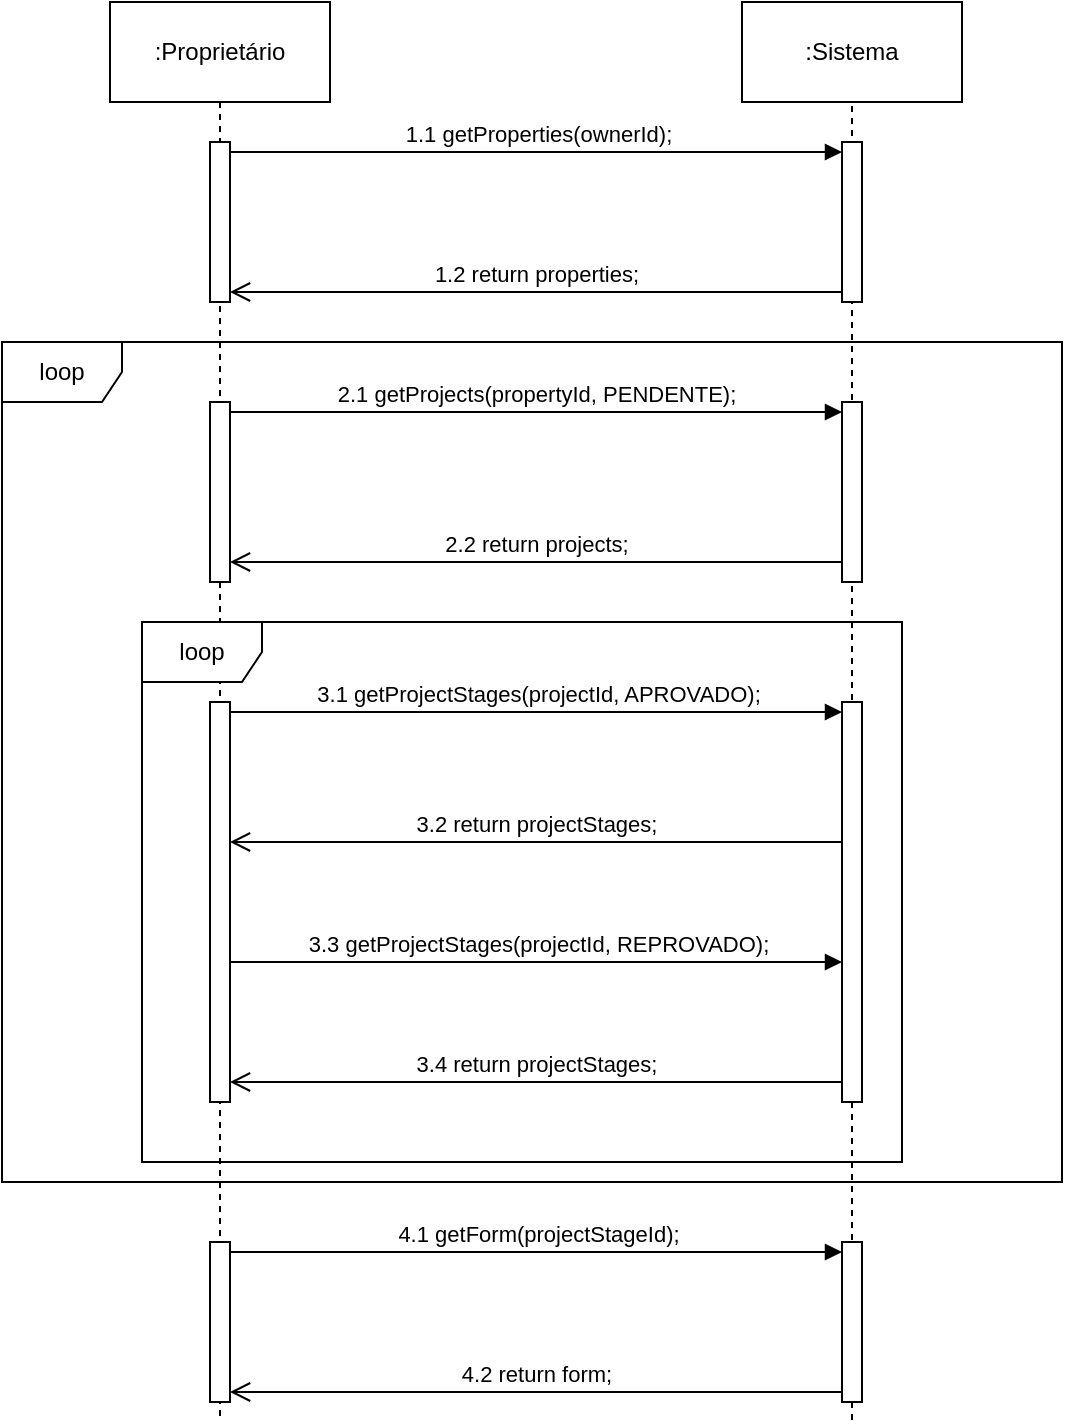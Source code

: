 <mxfile version="21.6.8" type="device">
  <diagram name="Página-1" id="P35rL5MEpzTcqfIsnOEu">
    <mxGraphModel dx="1182" dy="683" grid="1" gridSize="10" guides="1" tooltips="1" connect="1" arrows="1" fold="1" page="1" pageScale="1" pageWidth="827" pageHeight="1169" math="0" shadow="0">
      <root>
        <mxCell id="0" />
        <mxCell id="1" parent="0" />
        <mxCell id="t17O7ftX9juy4m_Ol9sP-1" style="edgeStyle=orthogonalEdgeStyle;rounded=0;orthogonalLoop=1;jettySize=auto;html=1;endArrow=none;endFill=0;dashed=1;exitX=0.5;exitY=1;exitDx=0;exitDy=0;" parent="1" source="t17O7ftX9juy4m_Ol9sP-2" edge="1">
          <mxGeometry relative="1" as="geometry">
            <mxPoint x="299" y="790" as="targetPoint" />
            <mxPoint x="299.499" y="50" as="sourcePoint" />
          </mxGeometry>
        </mxCell>
        <mxCell id="t17O7ftX9juy4m_Ol9sP-2" value=":Proprietário" style="html=1;whiteSpace=wrap;" parent="1" vertex="1">
          <mxGeometry x="244" y="80" width="110" height="50" as="geometry" />
        </mxCell>
        <mxCell id="t17O7ftX9juy4m_Ol9sP-3" style="edgeStyle=orthogonalEdgeStyle;rounded=0;orthogonalLoop=1;jettySize=auto;html=1;dashed=1;endArrow=none;endFill=0;" parent="1" edge="1">
          <mxGeometry relative="1" as="geometry">
            <mxPoint x="615" y="790" as="targetPoint" />
            <mxPoint x="615.0" y="120" as="sourcePoint" />
          </mxGeometry>
        </mxCell>
        <mxCell id="t17O7ftX9juy4m_Ol9sP-4" value=":Sistema" style="html=1;whiteSpace=wrap;" parent="1" vertex="1">
          <mxGeometry x="560" y="80" width="110" height="50" as="geometry" />
        </mxCell>
        <mxCell id="t17O7ftX9juy4m_Ol9sP-5" value="" style="html=1;points=[[0,0,0,0,5],[0,1,0,0,-5],[1,0,0,0,5],[1,1,0,0,-5]];perimeter=orthogonalPerimeter;outlineConnect=0;targetShapes=umlLifeline;portConstraint=eastwest;newEdgeStyle={&quot;curved&quot;:0,&quot;rounded&quot;:0};" parent="1" vertex="1">
          <mxGeometry x="610" y="280" width="10" height="90" as="geometry" />
        </mxCell>
        <mxCell id="t17O7ftX9juy4m_Ol9sP-6" value="2.1 getProjects(propertyId, PENDENTE);" style="html=1;verticalAlign=bottom;endArrow=block;curved=0;rounded=0;entryX=0;entryY=0;entryDx=0;entryDy=5;exitX=1;exitY=0;exitDx=0;exitDy=5;exitPerimeter=0;" parent="1" source="t17O7ftX9juy4m_Ol9sP-8" target="t17O7ftX9juy4m_Ol9sP-5" edge="1">
          <mxGeometry relative="1" as="geometry">
            <mxPoint x="299" y="285" as="sourcePoint" />
            <mxPoint as="offset" />
          </mxGeometry>
        </mxCell>
        <mxCell id="t17O7ftX9juy4m_Ol9sP-7" value="2.2 return projects;" style="html=1;verticalAlign=bottom;endArrow=open;endSize=8;curved=0;rounded=0;exitX=0;exitY=1;exitDx=0;exitDy=-5;" parent="1" edge="1">
          <mxGeometry relative="1" as="geometry">
            <mxPoint x="304" y="360.0" as="targetPoint" />
            <mxPoint x="610" y="360.0" as="sourcePoint" />
          </mxGeometry>
        </mxCell>
        <mxCell id="t17O7ftX9juy4m_Ol9sP-8" value="" style="html=1;points=[[0,0,0,0,5],[0,1,0,0,-5],[1,0,0,0,5],[1,1,0,0,-5]];perimeter=orthogonalPerimeter;outlineConnect=0;targetShapes=umlLifeline;portConstraint=eastwest;newEdgeStyle={&quot;curved&quot;:0,&quot;rounded&quot;:0};" parent="1" vertex="1">
          <mxGeometry x="294" y="280" width="10" height="90" as="geometry" />
        </mxCell>
        <mxCell id="t17O7ftX9juy4m_Ol9sP-10" value="3.3 getProjectStages(projectId, REPROVADO);" style="html=1;verticalAlign=bottom;endArrow=block;curved=0;rounded=0;entryX=0;entryY=0;entryDx=0;entryDy=5;exitX=1;exitY=0;exitDx=0;exitDy=5;exitPerimeter=0;" parent="1" edge="1">
          <mxGeometry x="0.003" relative="1" as="geometry">
            <mxPoint x="304" y="560" as="sourcePoint" />
            <mxPoint as="offset" />
            <mxPoint x="610.0" y="560" as="targetPoint" />
          </mxGeometry>
        </mxCell>
        <mxCell id="t17O7ftX9juy4m_Ol9sP-11" value="3.4 return projectStages;" style="html=1;verticalAlign=bottom;endArrow=open;endSize=8;curved=0;rounded=0;exitX=0;exitY=1;exitDx=0;exitDy=-5;entryX=1;entryY=1;entryDx=0;entryDy=-5;entryPerimeter=0;" parent="1" edge="1">
          <mxGeometry x="0.001" relative="1" as="geometry">
            <mxPoint x="304" y="620" as="targetPoint" />
            <mxPoint as="offset" />
            <mxPoint x="610.0" y="620" as="sourcePoint" />
          </mxGeometry>
        </mxCell>
        <mxCell id="t17O7ftX9juy4m_Ol9sP-13" value="" style="html=1;points=[[0,0,0,0,5],[0,1,0,0,-5],[1,0,0,0,5],[1,1,0,0,-5]];perimeter=orthogonalPerimeter;outlineConnect=0;targetShapes=umlLifeline;portConstraint=eastwest;newEdgeStyle={&quot;curved&quot;:0,&quot;rounded&quot;:0};" parent="1" vertex="1">
          <mxGeometry x="610" y="700" width="10" height="80" as="geometry" />
        </mxCell>
        <mxCell id="t17O7ftX9juy4m_Ol9sP-14" value="4.1 getForm(projectStageId);" style="html=1;verticalAlign=bottom;endArrow=block;curved=0;rounded=0;entryX=0;entryY=0;entryDx=0;entryDy=5;exitX=1;exitY=0;exitDx=0;exitDy=5;exitPerimeter=0;" parent="1" source="t17O7ftX9juy4m_Ol9sP-16" target="t17O7ftX9juy4m_Ol9sP-13" edge="1">
          <mxGeometry x="0.003" relative="1" as="geometry">
            <mxPoint x="299" y="705" as="sourcePoint" />
            <mxPoint as="offset" />
          </mxGeometry>
        </mxCell>
        <mxCell id="t17O7ftX9juy4m_Ol9sP-15" value="4.2 return form;" style="html=1;verticalAlign=bottom;endArrow=open;endSize=8;curved=0;rounded=0;exitX=0;exitY=1;exitDx=0;exitDy=-5;entryX=1;entryY=1;entryDx=0;entryDy=-5;entryPerimeter=0;" parent="1" source="t17O7ftX9juy4m_Ol9sP-13" target="t17O7ftX9juy4m_Ol9sP-16" edge="1">
          <mxGeometry relative="1" as="geometry">
            <mxPoint x="299" y="776" as="targetPoint" />
          </mxGeometry>
        </mxCell>
        <mxCell id="t17O7ftX9juy4m_Ol9sP-16" value="" style="html=1;points=[[0,0,0,0,5],[0,1,0,0,-5],[1,0,0,0,5],[1,1,0,0,-5]];perimeter=orthogonalPerimeter;outlineConnect=0;targetShapes=umlLifeline;portConstraint=eastwest;newEdgeStyle={&quot;curved&quot;:0,&quot;rounded&quot;:0};" parent="1" vertex="1">
          <mxGeometry x="294" y="700" width="10" height="80" as="geometry" />
        </mxCell>
        <mxCell id="x8AkEKcvODxlxOseXXvR-5" value="" style="html=1;points=[[0,0,0,0,5],[0,1,0,0,-5],[1,0,0,0,5],[1,1,0,0,-5]];perimeter=orthogonalPerimeter;outlineConnect=0;targetShapes=umlLifeline;portConstraint=eastwest;newEdgeStyle={&quot;curved&quot;:0,&quot;rounded&quot;:0};" parent="1" vertex="1">
          <mxGeometry x="610" y="150" width="10" height="80" as="geometry" />
        </mxCell>
        <mxCell id="x8AkEKcvODxlxOseXXvR-6" value="1.1 getProperties(ownerId);" style="html=1;verticalAlign=bottom;endArrow=block;curved=0;rounded=0;entryX=0;entryY=0;entryDx=0;entryDy=5;exitX=1;exitY=0;exitDx=0;exitDy=5;exitPerimeter=0;" parent="1" source="x8AkEKcvODxlxOseXXvR-8" target="x8AkEKcvODxlxOseXXvR-5" edge="1">
          <mxGeometry x="0.003" relative="1" as="geometry">
            <mxPoint x="299" y="155" as="sourcePoint" />
            <mxPoint as="offset" />
          </mxGeometry>
        </mxCell>
        <mxCell id="x8AkEKcvODxlxOseXXvR-7" value="1.2 return properties;" style="html=1;verticalAlign=bottom;endArrow=open;endSize=8;curved=0;rounded=0;exitX=0;exitY=1;exitDx=0;exitDy=-5;entryX=1;entryY=1;entryDx=0;entryDy=-5;entryPerimeter=0;" parent="1" source="x8AkEKcvODxlxOseXXvR-5" target="x8AkEKcvODxlxOseXXvR-8" edge="1">
          <mxGeometry x="0.001" relative="1" as="geometry">
            <mxPoint x="299" y="226" as="targetPoint" />
            <mxPoint as="offset" />
          </mxGeometry>
        </mxCell>
        <mxCell id="x8AkEKcvODxlxOseXXvR-8" value="" style="html=1;points=[[0,0,0,0,5],[0,1,0,0,-5],[1,0,0,0,5],[1,1,0,0,-5]];perimeter=orthogonalPerimeter;outlineConnect=0;targetShapes=umlLifeline;portConstraint=eastwest;newEdgeStyle={&quot;curved&quot;:0,&quot;rounded&quot;:0};" parent="1" vertex="1">
          <mxGeometry x="294" y="150" width="10" height="80" as="geometry" />
        </mxCell>
        <mxCell id="x8AkEKcvODxlxOseXXvR-9" value="loop" style="shape=umlFrame;whiteSpace=wrap;html=1;pointerEvents=0;" parent="1" vertex="1">
          <mxGeometry x="190" y="250" width="530" height="420" as="geometry" />
        </mxCell>
        <mxCell id="6HRydFosfZgv9JzmC43l-1" value="" style="html=1;points=[[0,0,0,0,5],[0,1,0,0,-5],[1,0,0,0,5],[1,1,0,0,-5]];perimeter=orthogonalPerimeter;outlineConnect=0;targetShapes=umlLifeline;portConstraint=eastwest;newEdgeStyle={&quot;curved&quot;:0,&quot;rounded&quot;:0};" vertex="1" parent="1">
          <mxGeometry x="610" y="430" width="10" height="200" as="geometry" />
        </mxCell>
        <mxCell id="6HRydFosfZgv9JzmC43l-2" value="3.1 getProjectStages(projectId, APROVADO);" style="html=1;verticalAlign=bottom;endArrow=block;curved=0;rounded=0;entryX=0;entryY=0;entryDx=0;entryDy=5;exitX=1;exitY=0;exitDx=0;exitDy=5;exitPerimeter=0;" edge="1" parent="1" source="6HRydFosfZgv9JzmC43l-4" target="6HRydFosfZgv9JzmC43l-1">
          <mxGeometry x="0.003" relative="1" as="geometry">
            <mxPoint x="299" y="435" as="sourcePoint" />
            <mxPoint as="offset" />
          </mxGeometry>
        </mxCell>
        <mxCell id="6HRydFosfZgv9JzmC43l-3" value="3.2 return projectStages;" style="html=1;verticalAlign=bottom;endArrow=open;endSize=8;curved=0;rounded=0;" edge="1" parent="1" source="6HRydFosfZgv9JzmC43l-1">
          <mxGeometry x="0.001" relative="1" as="geometry">
            <mxPoint x="304" y="500" as="targetPoint" />
            <mxPoint as="offset" />
            <mxPoint x="600" y="500" as="sourcePoint" />
          </mxGeometry>
        </mxCell>
        <mxCell id="6HRydFosfZgv9JzmC43l-4" value="" style="html=1;points=[[0,0,0,0,5],[0,1,0,0,-5],[1,0,0,0,5],[1,1,0,0,-5]];perimeter=orthogonalPerimeter;outlineConnect=0;targetShapes=umlLifeline;portConstraint=eastwest;newEdgeStyle={&quot;curved&quot;:0,&quot;rounded&quot;:0};" vertex="1" parent="1">
          <mxGeometry x="294" y="430" width="10" height="200" as="geometry" />
        </mxCell>
        <mxCell id="6HRydFosfZgv9JzmC43l-5" value="loop" style="shape=umlFrame;whiteSpace=wrap;html=1;pointerEvents=0;" vertex="1" parent="1">
          <mxGeometry x="260" y="390" width="380" height="270" as="geometry" />
        </mxCell>
      </root>
    </mxGraphModel>
  </diagram>
</mxfile>

